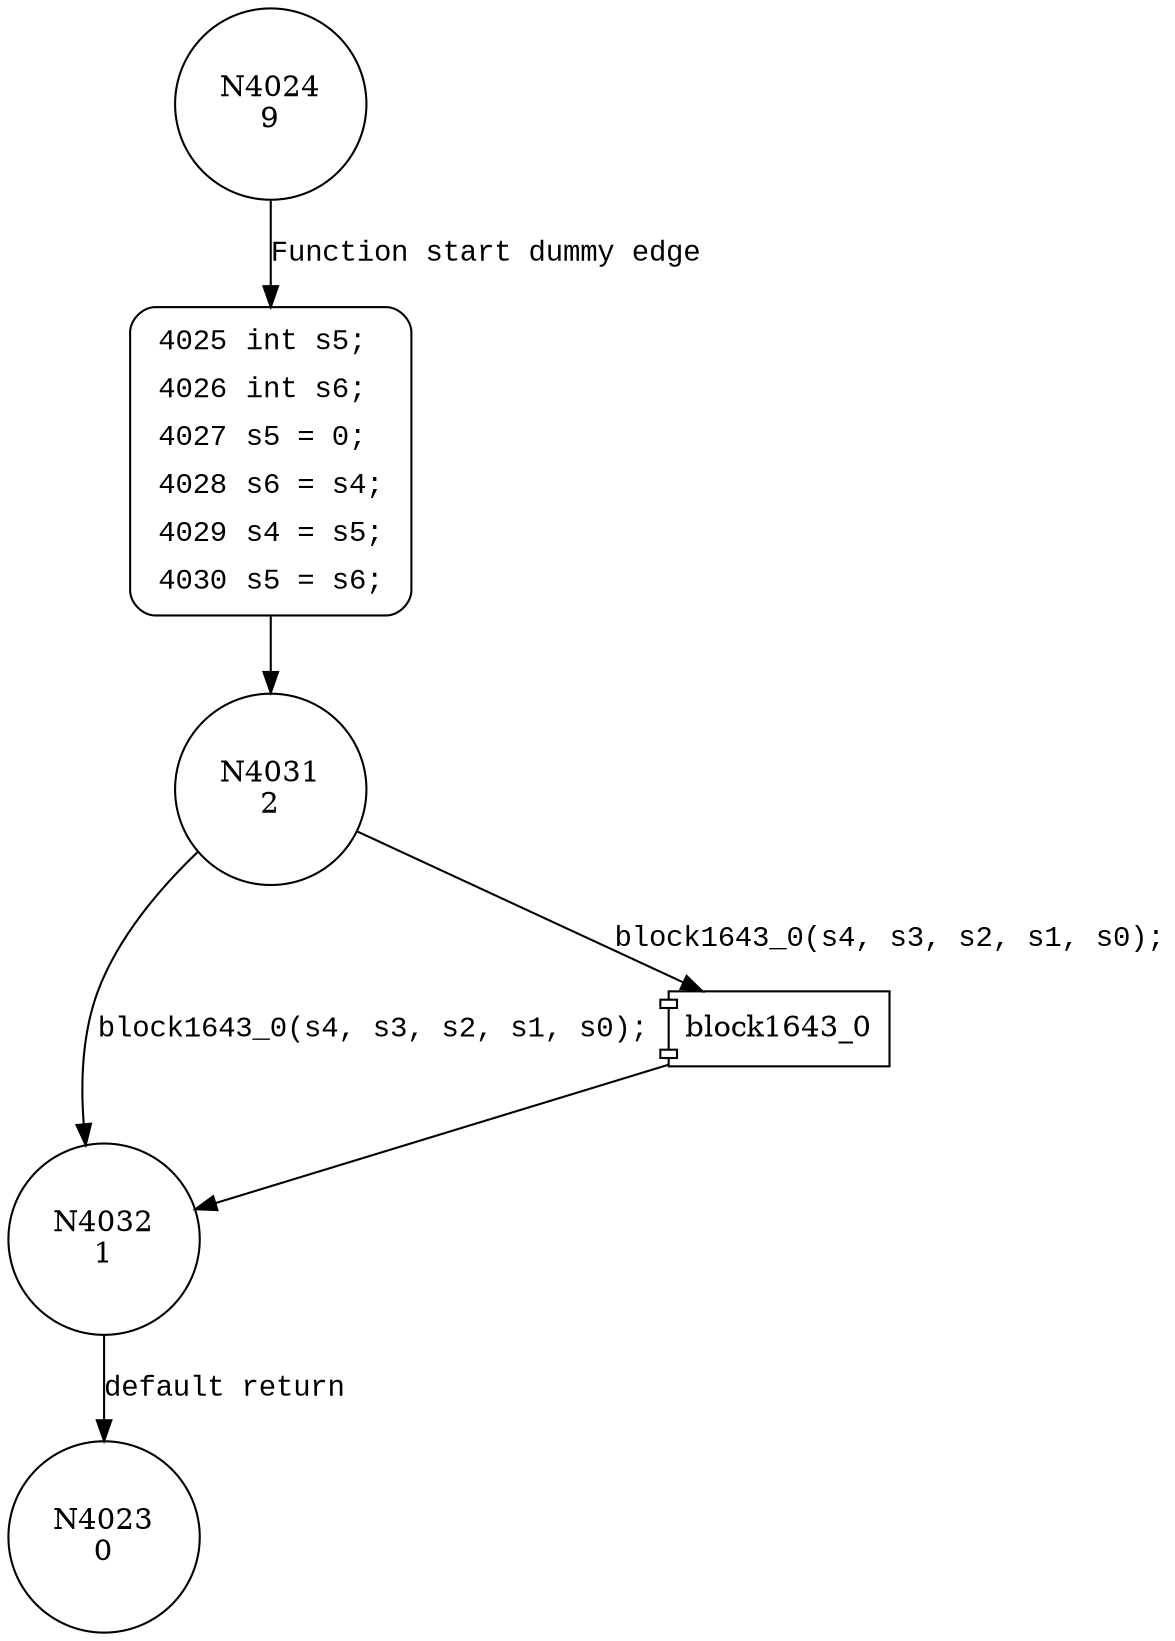 digraph block1638_0 {
4024 [shape="circle" label="N4024\n9"]
4025 [shape="circle" label="N4025\n8"]
4031 [shape="circle" label="N4031\n2"]
4032 [shape="circle" label="N4032\n1"]
4023 [shape="circle" label="N4023\n0"]
4025 [style="filled,bold" penwidth="1" fillcolor="white" fontname="Courier New" shape="Mrecord" label=<<table border="0" cellborder="0" cellpadding="3" bgcolor="white"><tr><td align="right">4025</td><td align="left">int s5;</td></tr><tr><td align="right">4026</td><td align="left">int s6;</td></tr><tr><td align="right">4027</td><td align="left">s5 = 0;</td></tr><tr><td align="right">4028</td><td align="left">s6 = s4;</td></tr><tr><td align="right">4029</td><td align="left">s4 = s5;</td></tr><tr><td align="right">4030</td><td align="left">s5 = s6;</td></tr></table>>]
4025 -> 4031[label=""]
4024 -> 4025 [label="Function start dummy edge" fontname="Courier New"]
100092 [shape="component" label="block1643_0"]
4031 -> 100092 [label="block1643_0(s4, s3, s2, s1, s0);" fontname="Courier New"]
100092 -> 4032 [label="" fontname="Courier New"]
4031 -> 4032 [label="block1643_0(s4, s3, s2, s1, s0);" fontname="Courier New"]
4032 -> 4023 [label="default return" fontname="Courier New"]
}
